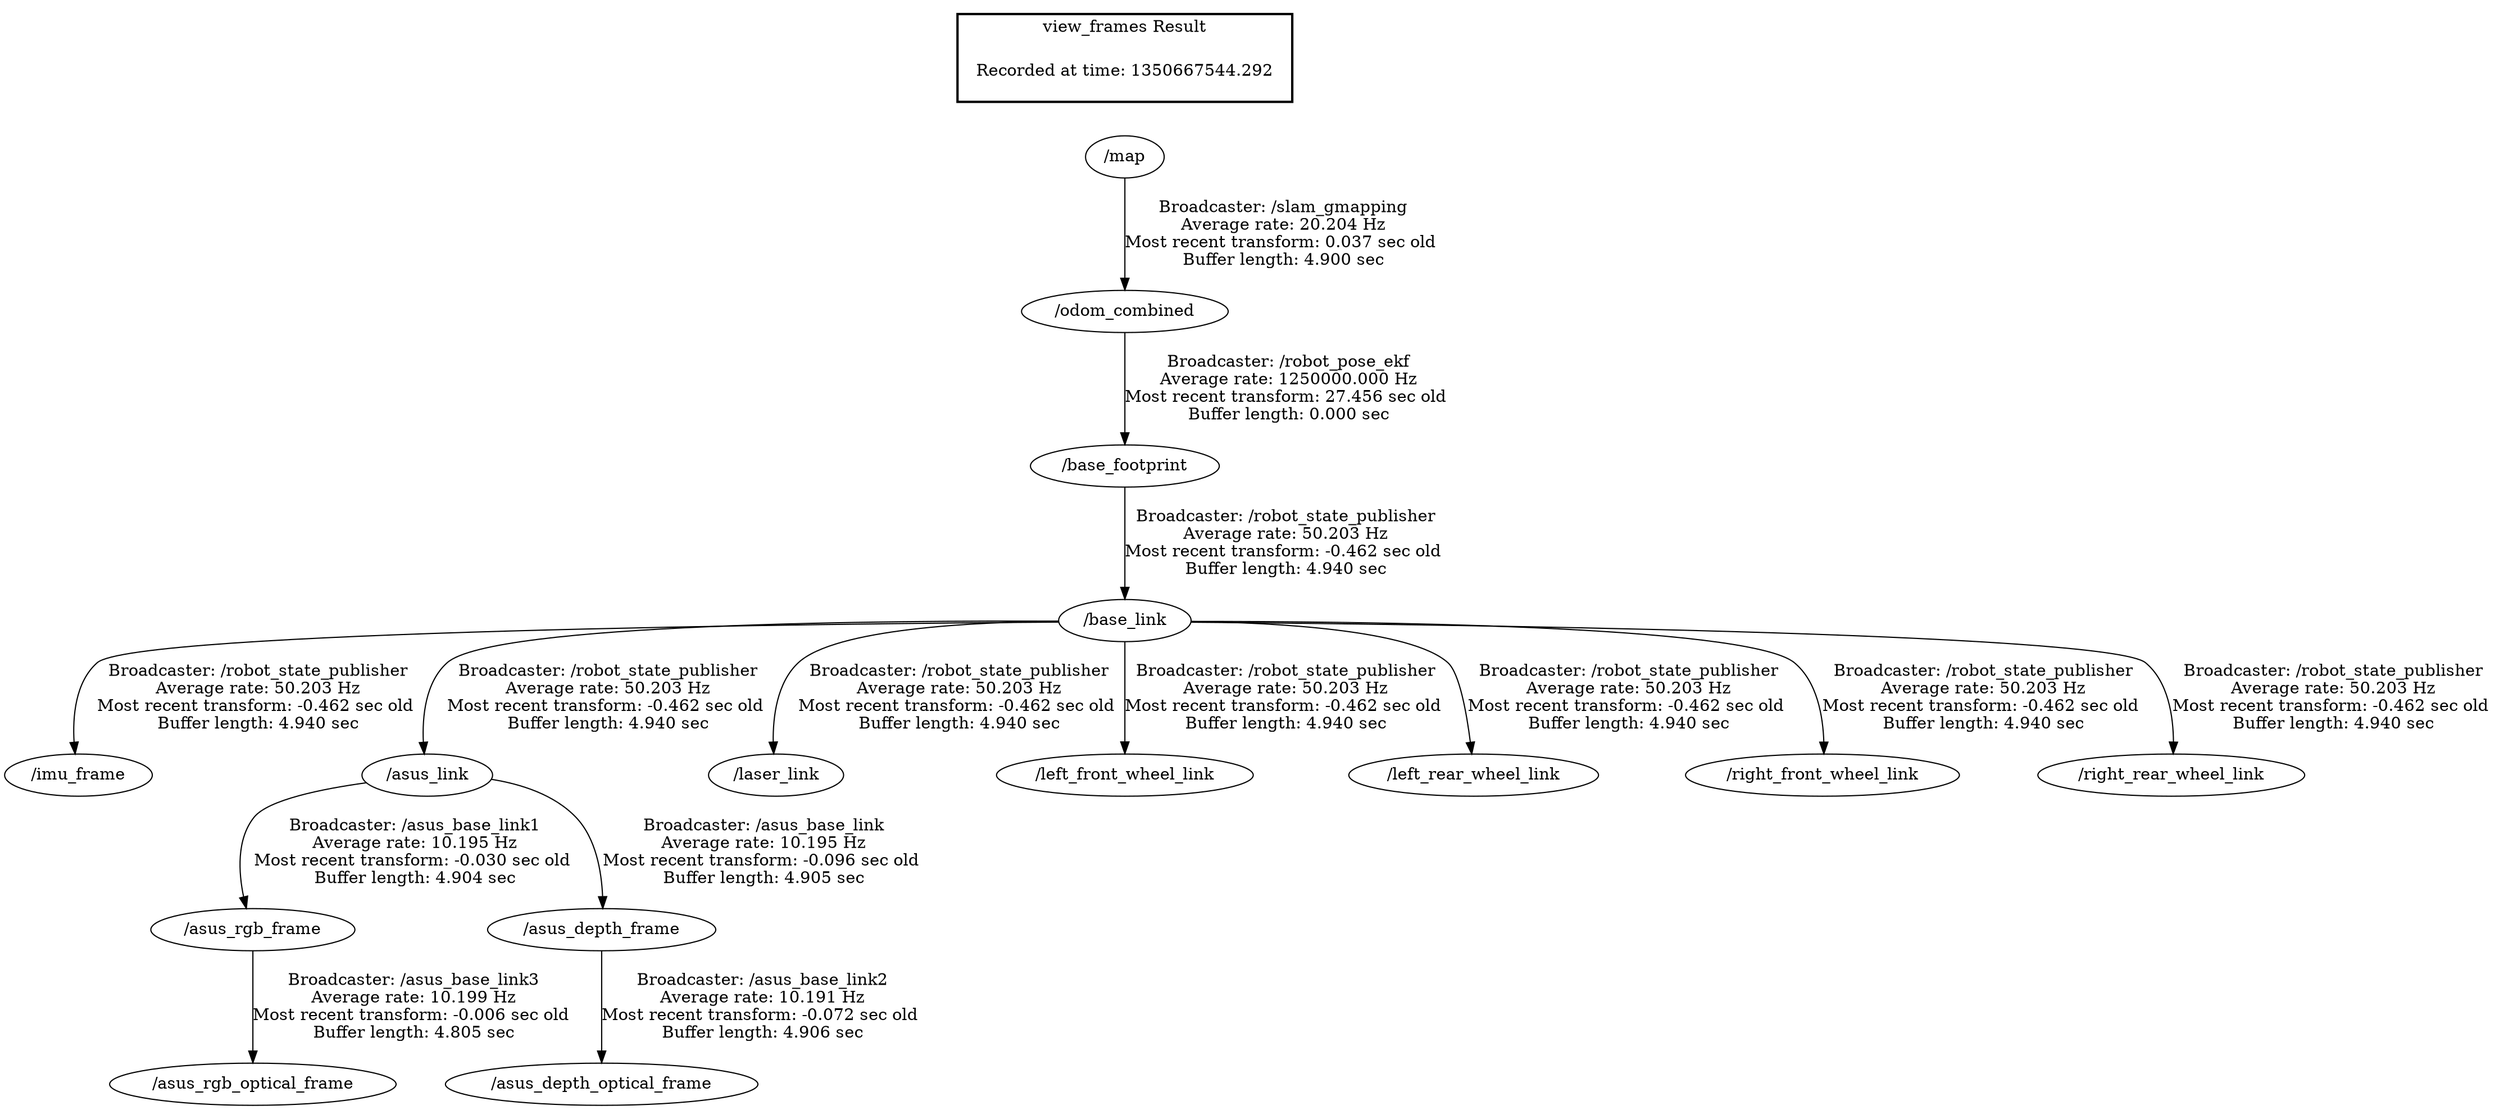 digraph G {
"/base_footprint" -> "/base_link"[label="Broadcaster: /robot_state_publisher\nAverage rate: 50.203 Hz\nMost recent transform: -0.462 sec old \nBuffer length: 4.940 sec\n"];
"/odom_combined" -> "/base_footprint"[label="Broadcaster: /robot_pose_ekf\nAverage rate: 1250000.000 Hz\nMost recent transform: 27.456 sec old \nBuffer length: 0.000 sec\n"];
"/base_link" -> "/imu_frame"[label="Broadcaster: /robot_state_publisher\nAverage rate: 50.203 Hz\nMost recent transform: -0.462 sec old \nBuffer length: 4.940 sec\n"];
"/base_link" -> "/asus_link"[label="Broadcaster: /robot_state_publisher\nAverage rate: 50.203 Hz\nMost recent transform: -0.462 sec old \nBuffer length: 4.940 sec\n"];
"/base_link" -> "/laser_link"[label="Broadcaster: /robot_state_publisher\nAverage rate: 50.203 Hz\nMost recent transform: -0.462 sec old \nBuffer length: 4.940 sec\n"];
"/base_link" -> "/left_front_wheel_link"[label="Broadcaster: /robot_state_publisher\nAverage rate: 50.203 Hz\nMost recent transform: -0.462 sec old \nBuffer length: 4.940 sec\n"];
"/base_link" -> "/left_rear_wheel_link"[label="Broadcaster: /robot_state_publisher\nAverage rate: 50.203 Hz\nMost recent transform: -0.462 sec old \nBuffer length: 4.940 sec\n"];
"/base_link" -> "/right_front_wheel_link"[label="Broadcaster: /robot_state_publisher\nAverage rate: 50.203 Hz\nMost recent transform: -0.462 sec old \nBuffer length: 4.940 sec\n"];
"/base_link" -> "/right_rear_wheel_link"[label="Broadcaster: /robot_state_publisher\nAverage rate: 50.203 Hz\nMost recent transform: -0.462 sec old \nBuffer length: 4.940 sec\n"];
"/asus_link" -> "/asus_rgb_frame"[label="Broadcaster: /asus_base_link1\nAverage rate: 10.195 Hz\nMost recent transform: -0.030 sec old \nBuffer length: 4.904 sec\n"];
"/map" -> "/odom_combined"[label="Broadcaster: /slam_gmapping\nAverage rate: 20.204 Hz\nMost recent transform: 0.037 sec old \nBuffer length: 4.900 sec\n"];
"/asus_depth_frame" -> "/asus_depth_optical_frame"[label="Broadcaster: /asus_base_link2\nAverage rate: 10.191 Hz\nMost recent transform: -0.072 sec old \nBuffer length: 4.906 sec\n"];
"/asus_link" -> "/asus_depth_frame"[label="Broadcaster: /asus_base_link\nAverage rate: 10.195 Hz\nMost recent transform: -0.096 sec old \nBuffer length: 4.905 sec\n"];
"/asus_rgb_frame" -> "/asus_rgb_optical_frame"[label="Broadcaster: /asus_base_link3\nAverage rate: 10.199 Hz\nMost recent transform: -0.006 sec old \nBuffer length: 4.805 sec\n"];
edge [style=invis];
 subgraph cluster_legend { style=bold; color=black; label ="view_frames Result";
"Recorded at time: 1350667544.292"[ shape=plaintext ] ;
 }->"/map";
}